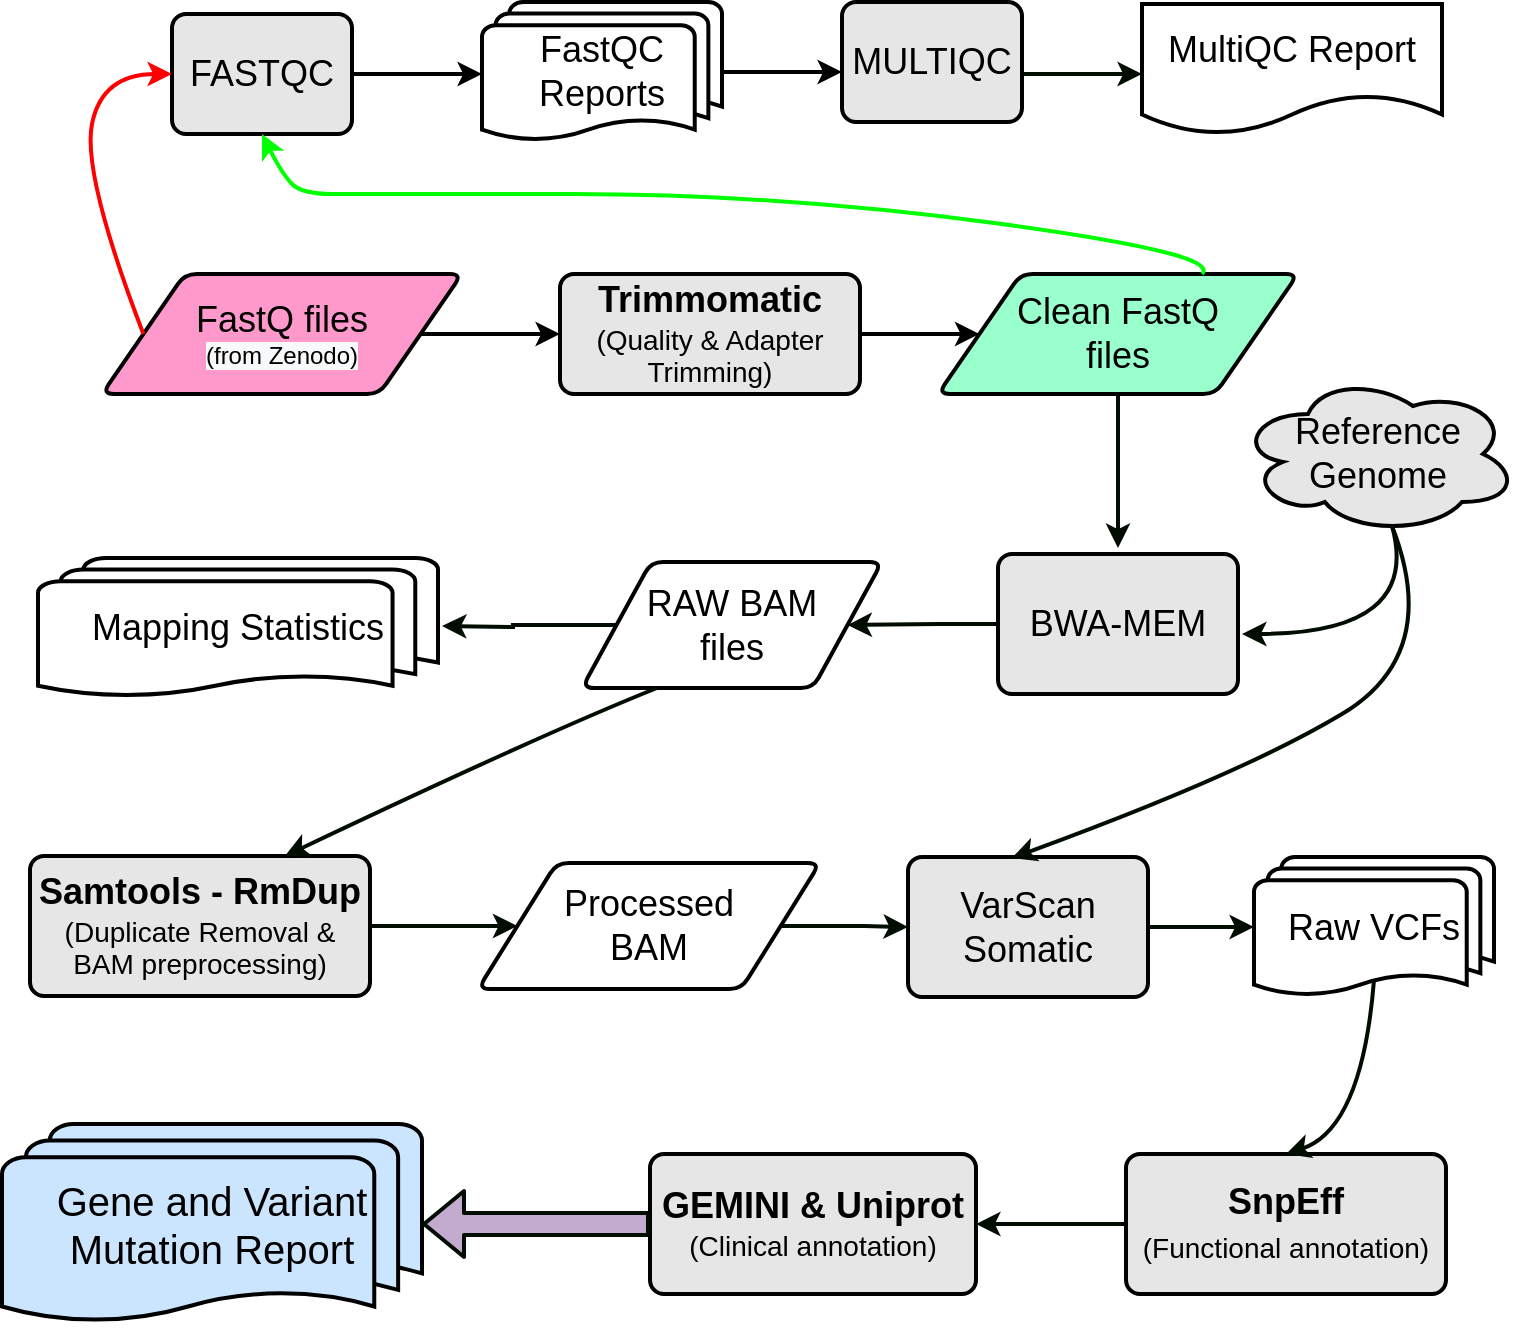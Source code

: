 <mxfile version="14.9.7" type="github">
  <diagram id="YbGIcqJcM_vyWT_kr_fL" name="Page-1">
    <mxGraphModel dx="946" dy="1856" grid="1" gridSize="10" guides="1" tooltips="1" connect="1" arrows="1" fold="1" page="1" pageScale="1" pageWidth="827" pageHeight="1169" math="0" shadow="0">
      <root>
        <mxCell id="0" />
        <mxCell id="1" parent="0" />
        <mxCell id="5ydJg5YDk3ryJcWrI6od-1" value="&lt;font style=&quot;font-size: 20px&quot;&gt;Gene and Variant &lt;br&gt;Mutation Report&lt;/font&gt;" style="strokeWidth=2;html=1;shape=mxgraph.flowchart.multi-document;whiteSpace=wrap;fontSize=20;fillColor=#CCE5FF;" vertex="1" parent="1">
          <mxGeometry x="60" y="-595" width="210" height="100" as="geometry" />
        </mxCell>
        <mxCell id="5ydJg5YDk3ryJcWrI6od-20" style="edgeStyle=orthogonalEdgeStyle;rounded=0;jumpSize=10;orthogonalLoop=1;jettySize=auto;html=1;entryX=0;entryY=0.5;entryDx=0;entryDy=0;strokeWidth=2;" edge="1" parent="1" source="5ydJg5YDk3ryJcWrI6od-3" target="5ydJg5YDk3ryJcWrI6od-19">
          <mxGeometry relative="1" as="geometry" />
        </mxCell>
        <mxCell id="5ydJg5YDk3ryJcWrI6od-3" value="&lt;font style=&quot;color: rgb(0, 0, 0); font-family: helvetica; font-style: normal; font-weight: normal; letter-spacing: normal; text-align: center; text-indent: 0px; text-transform: none; word-spacing: 0px; text-decoration: none; font-size: 18px;&quot;&gt;FastQ files&lt;br&gt;&lt;/font&gt;&lt;span style=&quot;color: rgb(0, 0, 0); font-family: helvetica; font-size: 12px; font-style: normal; font-weight: normal; letter-spacing: normal; text-align: center; text-indent: 0px; text-transform: none; word-spacing: 0px; background-color: rgb(248, 249, 250); text-decoration: none; display: inline; float: none;&quot;&gt;(from Zenodo)&lt;/span&gt;" style="shape=parallelogram;html=1;strokeWidth=2;perimeter=parallelogramPerimeter;whiteSpace=wrap;rounded=1;arcSize=12;size=0.23;fillColor=#FF99CC;" vertex="1" parent="1">
          <mxGeometry x="110" y="-1020" width="180" height="60" as="geometry" />
        </mxCell>
        <mxCell id="5ydJg5YDk3ryJcWrI6od-16" style="edgeStyle=orthogonalEdgeStyle;rounded=0;jumpSize=10;orthogonalLoop=1;jettySize=auto;html=1;strokeWidth=2;" edge="1" parent="1" source="5ydJg5YDk3ryJcWrI6od-4">
          <mxGeometry relative="1" as="geometry">
            <mxPoint x="480" y="-1121" as="targetPoint" />
          </mxGeometry>
        </mxCell>
        <mxCell id="5ydJg5YDk3ryJcWrI6od-4" value="&lt;font style=&quot;font-size: 18px&quot;&gt;FastQC Reports&lt;/font&gt;" style="strokeWidth=2;html=1;shape=mxgraph.flowchart.multi-document;whiteSpace=wrap;" vertex="1" parent="1">
          <mxGeometry x="300" y="-1156" width="120" height="70" as="geometry" />
        </mxCell>
        <mxCell id="5ydJg5YDk3ryJcWrI6od-6" value="&lt;font style=&quot;font-size: 18px&quot;&gt;MultiQC Report&lt;/font&gt;" style="shape=document;whiteSpace=wrap;html=1;boundedLbl=1;strokeWidth=2;" vertex="1" parent="1">
          <mxGeometry x="630" y="-1155" width="150" height="65" as="geometry" />
        </mxCell>
        <mxCell id="5ydJg5YDk3ryJcWrI6od-14" style="edgeStyle=orthogonalEdgeStyle;rounded=0;jumpSize=10;orthogonalLoop=1;jettySize=auto;html=1;strokeWidth=2;" edge="1" parent="1" source="5ydJg5YDk3ryJcWrI6od-7">
          <mxGeometry relative="1" as="geometry">
            <mxPoint x="300" y="-1120" as="targetPoint" />
          </mxGeometry>
        </mxCell>
        <mxCell id="5ydJg5YDk3ryJcWrI6od-7" value="&lt;font style=&quot;font-size: 18px&quot;&gt;FASTQC&lt;/font&gt;" style="rounded=1;whiteSpace=wrap;html=1;absoluteArcSize=1;arcSize=14;strokeWidth=2;fillColor=#E6E6E6;" vertex="1" parent="1">
          <mxGeometry x="145" y="-1150" width="90" height="60" as="geometry" />
        </mxCell>
        <mxCell id="5ydJg5YDk3ryJcWrI6od-11" value="" style="curved=1;endArrow=classic;html=1;exitX=0;exitY=0.5;exitDx=0;exitDy=0;strokeWidth=2;strokeColor=#FF0000;" edge="1" parent="1" source="5ydJg5YDk3ryJcWrI6od-3">
          <mxGeometry width="50" height="50" relative="1" as="geometry">
            <mxPoint x="210" y="-890" as="sourcePoint" />
            <mxPoint x="145" y="-1120" as="targetPoint" />
            <Array as="points">
              <mxPoint x="100" y="-1070" />
              <mxPoint x="110" y="-1120" />
            </Array>
          </mxGeometry>
        </mxCell>
        <mxCell id="5ydJg5YDk3ryJcWrI6od-27" style="edgeStyle=orthogonalEdgeStyle;rounded=0;jumpSize=10;orthogonalLoop=1;jettySize=auto;html=1;strokeWidth=2;strokeColor=#000D00;" edge="1" parent="1">
          <mxGeometry relative="1" as="geometry">
            <mxPoint x="630" y="-1120" as="targetPoint" />
            <mxPoint x="570" y="-1120" as="sourcePoint" />
            <Array as="points">
              <mxPoint x="580" y="-1120" />
              <mxPoint x="580" y="-1120" />
            </Array>
          </mxGeometry>
        </mxCell>
        <mxCell id="5ydJg5YDk3ryJcWrI6od-13" value="&lt;font style=&quot;font-size: 18px&quot;&gt;MULTIQC&lt;/font&gt;" style="rounded=1;whiteSpace=wrap;html=1;absoluteArcSize=1;arcSize=14;strokeWidth=2;fillColor=#E6E6E6;" vertex="1" parent="1">
          <mxGeometry x="480" y="-1156" width="90" height="60" as="geometry" />
        </mxCell>
        <mxCell id="5ydJg5YDk3ryJcWrI6od-25" style="edgeStyle=orthogonalEdgeStyle;rounded=0;jumpSize=10;orthogonalLoop=1;jettySize=auto;html=1;strokeWidth=2;" edge="1" parent="1" source="5ydJg5YDk3ryJcWrI6od-19" target="5ydJg5YDk3ryJcWrI6od-22">
          <mxGeometry relative="1" as="geometry" />
        </mxCell>
        <mxCell id="5ydJg5YDk3ryJcWrI6od-19" value="&lt;font&gt;&lt;b&gt;&lt;font size=&quot;4&quot;&gt;Trimmomatic&lt;/font&gt;&lt;br&gt;&lt;/b&gt;&lt;font style=&quot;font-size: 14px&quot;&gt;(Quality &amp;amp; Adapter Trimming)&lt;/font&gt;&lt;br&gt;&lt;/font&gt;" style="rounded=1;whiteSpace=wrap;html=1;absoluteArcSize=1;arcSize=14;strokeWidth=2;fillColor=#E6E6E6;" vertex="1" parent="1">
          <mxGeometry x="339" y="-1020" width="150" height="60" as="geometry" />
        </mxCell>
        <mxCell id="5ydJg5YDk3ryJcWrI6od-30" style="edgeStyle=orthogonalEdgeStyle;rounded=0;jumpSize=10;orthogonalLoop=1;jettySize=auto;html=1;strokeColor=#000D00;strokeWidth=2;" edge="1" parent="1" source="5ydJg5YDk3ryJcWrI6od-22">
          <mxGeometry relative="1" as="geometry">
            <mxPoint x="618" y="-883" as="targetPoint" />
          </mxGeometry>
        </mxCell>
        <mxCell id="5ydJg5YDk3ryJcWrI6od-22" value="&lt;font style=&quot;color: rgb(0 , 0 , 0) ; font-family: &amp;#34;helvetica&amp;#34; ; font-style: normal ; font-weight: normal ; letter-spacing: normal ; text-align: center ; text-indent: 0px ; text-transform: none ; word-spacing: 0px ; text-decoration: none ; font-size: 18px&quot;&gt;Clean FastQ &lt;br&gt;files&lt;/font&gt;" style="shape=parallelogram;html=1;strokeWidth=2;perimeter=parallelogramPerimeter;whiteSpace=wrap;rounded=1;arcSize=12;size=0.23;fillColor=#99FFCC;" vertex="1" parent="1">
          <mxGeometry x="528" y="-1020" width="180" height="60" as="geometry" />
        </mxCell>
        <mxCell id="5ydJg5YDk3ryJcWrI6od-23" value="" style="curved=1;endArrow=classic;html=1;strokeWidth=2;strokeColor=#00FF00;" edge="1" parent="1">
          <mxGeometry width="50" height="50" relative="1" as="geometry">
            <mxPoint x="660" y="-1020" as="sourcePoint" />
            <mxPoint x="190" y="-1090" as="targetPoint" />
            <Array as="points">
              <mxPoint x="670" y="-1030" />
              <mxPoint x="450" y="-1060" />
              <mxPoint x="240" y="-1060" />
              <mxPoint x="210" y="-1060" />
              <mxPoint x="200" y="-1070" />
            </Array>
          </mxGeometry>
        </mxCell>
        <mxCell id="5ydJg5YDk3ryJcWrI6od-35" style="edgeStyle=orthogonalEdgeStyle;rounded=0;jumpSize=10;orthogonalLoop=1;jettySize=auto;html=1;strokeColor=#000D00;strokeWidth=2;" edge="1" parent="1" source="5ydJg5YDk3ryJcWrI6od-28" target="5ydJg5YDk3ryJcWrI6od-31">
          <mxGeometry relative="1" as="geometry" />
        </mxCell>
        <mxCell id="5ydJg5YDk3ryJcWrI6od-28" value="&lt;font style=&quot;font-size: 18px&quot;&gt;BWA-MEM&lt;/font&gt;" style="rounded=1;whiteSpace=wrap;html=1;absoluteArcSize=1;arcSize=14;strokeWidth=2;fillColor=#E6E6E6;" vertex="1" parent="1">
          <mxGeometry x="558" y="-880" width="120" height="70" as="geometry" />
        </mxCell>
        <mxCell id="5ydJg5YDk3ryJcWrI6od-37" style="edgeStyle=orthogonalEdgeStyle;rounded=0;jumpSize=10;orthogonalLoop=1;jettySize=auto;html=1;strokeColor=#000D00;strokeWidth=2;" edge="1" parent="1" source="5ydJg5YDk3ryJcWrI6od-31">
          <mxGeometry relative="1" as="geometry">
            <mxPoint x="280" y="-844" as="targetPoint" />
          </mxGeometry>
        </mxCell>
        <mxCell id="5ydJg5YDk3ryJcWrI6od-31" value="&lt;font style=&quot;color: rgb(0 , 0 , 0) ; font-family: &amp;#34;helvetica&amp;#34; ; font-style: normal ; font-weight: normal ; letter-spacing: normal ; text-align: center ; text-indent: 0px ; text-transform: none ; word-spacing: 0px ; text-decoration: none ; font-size: 18px&quot;&gt;RAW BAM &lt;br&gt;files&lt;/font&gt;" style="shape=parallelogram;html=1;strokeWidth=2;perimeter=parallelogramPerimeter;whiteSpace=wrap;rounded=1;arcSize=12;size=0.23;fillColor=#FFFFFF;" vertex="1" parent="1">
          <mxGeometry x="350" y="-876" width="150" height="63" as="geometry" />
        </mxCell>
        <mxCell id="5ydJg5YDk3ryJcWrI6od-33" value="&lt;font style=&quot;font-size: 18px&quot;&gt;Reference Genome&lt;/font&gt;" style="ellipse;shape=cloud;whiteSpace=wrap;html=1;strokeWidth=2;fillColor=#E6E6E6;" vertex="1" parent="1">
          <mxGeometry x="678" y="-970" width="140" height="80" as="geometry" />
        </mxCell>
        <mxCell id="5ydJg5YDk3ryJcWrI6od-34" value="" style="curved=1;endArrow=classic;html=1;strokeColor=#000D00;strokeWidth=2;exitX=0.55;exitY=0.95;exitDx=0;exitDy=0;exitPerimeter=0;" edge="1" parent="1" source="5ydJg5YDk3ryJcWrI6od-33">
          <mxGeometry width="50" height="50" relative="1" as="geometry">
            <mxPoint x="770" y="-910" as="sourcePoint" />
            <mxPoint x="680" y="-840" as="targetPoint" />
            <Array as="points">
              <mxPoint x="770" y="-840" />
            </Array>
          </mxGeometry>
        </mxCell>
        <mxCell id="5ydJg5YDk3ryJcWrI6od-36" value="&lt;font style=&quot;font-size: 18px&quot;&gt;Mapping Statistics&lt;/font&gt;" style="strokeWidth=2;html=1;shape=mxgraph.flowchart.multi-document;whiteSpace=wrap;" vertex="1" parent="1">
          <mxGeometry x="78" y="-878" width="200" height="70" as="geometry" />
        </mxCell>
        <mxCell id="5ydJg5YDk3ryJcWrI6od-43" style="edgeStyle=orthogonalEdgeStyle;rounded=0;jumpSize=10;orthogonalLoop=1;jettySize=auto;html=1;strokeColor=#000D00;strokeWidth=2;" edge="1" parent="1" source="5ydJg5YDk3ryJcWrI6od-39" target="5ydJg5YDk3ryJcWrI6od-42">
          <mxGeometry relative="1" as="geometry" />
        </mxCell>
        <mxCell id="5ydJg5YDk3ryJcWrI6od-39" value="&lt;font&gt;&lt;b&gt;&lt;font size=&quot;4&quot;&gt;Samtools -&amp;nbsp;RmDup&lt;/font&gt;&lt;br&gt;&lt;/b&gt;&lt;font style=&quot;font-size: 14px&quot;&gt;(Duplicate Removal &amp;amp; BAM preprocessing)&lt;/font&gt;&lt;br&gt;&lt;/font&gt;" style="rounded=1;whiteSpace=wrap;html=1;absoluteArcSize=1;arcSize=14;strokeWidth=2;fillColor=#E6E6E6;" vertex="1" parent="1">
          <mxGeometry x="74" y="-729" width="170" height="70" as="geometry" />
        </mxCell>
        <mxCell id="5ydJg5YDk3ryJcWrI6od-41" value="" style="curved=1;endArrow=classic;html=1;strokeColor=#000D00;strokeWidth=2;exitX=0.25;exitY=1;exitDx=0;exitDy=0;entryX=0.75;entryY=0;entryDx=0;entryDy=0;" edge="1" parent="1" source="5ydJg5YDk3ryJcWrI6od-31" target="5ydJg5YDk3ryJcWrI6od-39">
          <mxGeometry width="50" height="50" relative="1" as="geometry">
            <mxPoint x="350" y="-810" as="sourcePoint" />
            <mxPoint x="210" y="-752" as="targetPoint" />
            <Array as="points">
              <mxPoint x="330" y="-790" />
            </Array>
          </mxGeometry>
        </mxCell>
        <mxCell id="5ydJg5YDk3ryJcWrI6od-46" style="edgeStyle=orthogonalEdgeStyle;rounded=0;jumpSize=10;orthogonalLoop=1;jettySize=auto;html=1;exitX=1;exitY=0.5;exitDx=0;exitDy=0;entryX=0;entryY=0.5;entryDx=0;entryDy=0;strokeColor=#000D00;strokeWidth=2;" edge="1" parent="1" source="5ydJg5YDk3ryJcWrI6od-42" target="5ydJg5YDk3ryJcWrI6od-44">
          <mxGeometry relative="1" as="geometry" />
        </mxCell>
        <mxCell id="5ydJg5YDk3ryJcWrI6od-42" value="&lt;font style=&quot;color: rgb(0 , 0 , 0) ; font-family: &amp;#34;helvetica&amp;#34; ; font-style: normal ; font-weight: normal ; letter-spacing: normal ; text-align: center ; text-indent: 0px ; text-transform: none ; word-spacing: 0px ; text-decoration: none ; font-size: 18px&quot;&gt;Processed &lt;br&gt;BAM&lt;/font&gt;" style="shape=parallelogram;html=1;strokeWidth=2;perimeter=parallelogramPerimeter;whiteSpace=wrap;rounded=1;arcSize=12;size=0.23;fillColor=#FFFFFF;" vertex="1" parent="1">
          <mxGeometry x="298" y="-725.5" width="171" height="63" as="geometry" />
        </mxCell>
        <mxCell id="5ydJg5YDk3ryJcWrI6od-48" style="edgeStyle=orthogonalEdgeStyle;rounded=0;jumpSize=10;orthogonalLoop=1;jettySize=auto;html=1;entryX=0;entryY=0.5;entryDx=0;entryDy=0;entryPerimeter=0;strokeColor=#000D00;strokeWidth=2;" edge="1" parent="1" source="5ydJg5YDk3ryJcWrI6od-44" target="5ydJg5YDk3ryJcWrI6od-47">
          <mxGeometry relative="1" as="geometry" />
        </mxCell>
        <mxCell id="5ydJg5YDk3ryJcWrI6od-44" value="&lt;font style=&quot;font-size: 18px&quot;&gt;VarScan&lt;br&gt;Somatic&lt;br&gt;&lt;/font&gt;" style="rounded=1;whiteSpace=wrap;html=1;absoluteArcSize=1;arcSize=14;strokeWidth=2;fillColor=#E6E6E6;" vertex="1" parent="1">
          <mxGeometry x="513" y="-728.5" width="120" height="70" as="geometry" />
        </mxCell>
        <mxCell id="5ydJg5YDk3ryJcWrI6od-45" value="" style="curved=1;endArrow=classic;html=1;strokeColor=#000D00;strokeWidth=2;entryX=0.433;entryY=0.007;entryDx=0;entryDy=0;entryPerimeter=0;exitX=0.55;exitY=0.95;exitDx=0;exitDy=0;exitPerimeter=0;" edge="1" parent="1" source="5ydJg5YDk3ryJcWrI6od-33" target="5ydJg5YDk3ryJcWrI6od-44">
          <mxGeometry width="50" height="50" relative="1" as="geometry">
            <mxPoint x="770" y="-910" as="sourcePoint" />
            <mxPoint x="690" y="-830" as="targetPoint" />
            <Array as="points">
              <mxPoint x="780" y="-830" />
              <mxPoint x="680" y="-770" />
            </Array>
          </mxGeometry>
        </mxCell>
        <mxCell id="5ydJg5YDk3ryJcWrI6od-47" value="&lt;font style=&quot;font-size: 18px&quot;&gt;Raw VCFs&lt;/font&gt;" style="strokeWidth=2;html=1;shape=mxgraph.flowchart.multi-document;whiteSpace=wrap;" vertex="1" parent="1">
          <mxGeometry x="686" y="-728.5" width="120" height="70" as="geometry" />
        </mxCell>
        <mxCell id="5ydJg5YDk3ryJcWrI6od-53" style="edgeStyle=orthogonalEdgeStyle;rounded=0;jumpSize=10;orthogonalLoop=1;jettySize=auto;html=1;entryX=1;entryY=0.5;entryDx=0;entryDy=0;strokeColor=#000D00;strokeWidth=2;" edge="1" parent="1" source="5ydJg5YDk3ryJcWrI6od-49" target="5ydJg5YDk3ryJcWrI6od-52">
          <mxGeometry relative="1" as="geometry" />
        </mxCell>
        <mxCell id="5ydJg5YDk3ryJcWrI6od-49" value="&lt;font style=&quot;font-size: 18px&quot;&gt;&lt;b&gt;SnpEff&lt;/b&gt;&lt;br style=&quot;font-size: 12px&quot;&gt;&lt;font style=&quot;font-size: 14px&quot;&gt;(Functional annotation)&lt;/font&gt;&lt;br&gt;&lt;/font&gt;" style="rounded=1;whiteSpace=wrap;html=1;absoluteArcSize=1;arcSize=14;strokeWidth=2;fillColor=#E6E6E6;" vertex="1" parent="1">
          <mxGeometry x="622" y="-580" width="160" height="70" as="geometry" />
        </mxCell>
        <mxCell id="5ydJg5YDk3ryJcWrI6od-50" value="" style="curved=1;endArrow=classic;html=1;strokeColor=#000D00;strokeWidth=2;entryX=0.5;entryY=0;entryDx=0;entryDy=0;exitX=0.5;exitY=0.88;exitDx=0;exitDy=0;exitPerimeter=0;" edge="1" parent="1" source="5ydJg5YDk3ryJcWrI6od-47" target="5ydJg5YDk3ryJcWrI6od-49">
          <mxGeometry width="50" height="50" relative="1" as="geometry">
            <mxPoint x="740" y="-662.5" as="sourcePoint" />
            <mxPoint x="650" y="-592.5" as="targetPoint" />
            <Array as="points">
              <mxPoint x="740" y="-592.5" />
            </Array>
          </mxGeometry>
        </mxCell>
        <mxCell id="5ydJg5YDk3ryJcWrI6od-52" value="&lt;font&gt;&lt;font size=&quot;4&quot;&gt;&lt;b&gt;GEMINI &amp;amp; Uniprot&lt;br&gt;&lt;/b&gt;&lt;/font&gt;&lt;font style=&quot;font-size: 14px&quot;&gt;(Clinical annotation)&lt;/font&gt;&lt;br&gt;&lt;/font&gt;" style="rounded=1;whiteSpace=wrap;html=1;absoluteArcSize=1;arcSize=14;strokeWidth=2;fillColor=#E6E6E6;" vertex="1" parent="1">
          <mxGeometry x="384" y="-580" width="163" height="70" as="geometry" />
        </mxCell>
        <mxCell id="5ydJg5YDk3ryJcWrI6od-55" value="" style="shape=flexArrow;endArrow=classic;html=1;strokeColor=#000D00;strokeWidth=2;exitX=0;exitY=0.5;exitDx=0;exitDy=0;fillColor=#C3ABD0;" edge="1" parent="1" source="5ydJg5YDk3ryJcWrI6od-52" target="5ydJg5YDk3ryJcWrI6od-1">
          <mxGeometry width="50" height="50" relative="1" as="geometry">
            <mxPoint x="330" y="-545" as="sourcePoint" />
            <mxPoint x="380" y="-595" as="targetPoint" />
          </mxGeometry>
        </mxCell>
      </root>
    </mxGraphModel>
  </diagram>
</mxfile>
